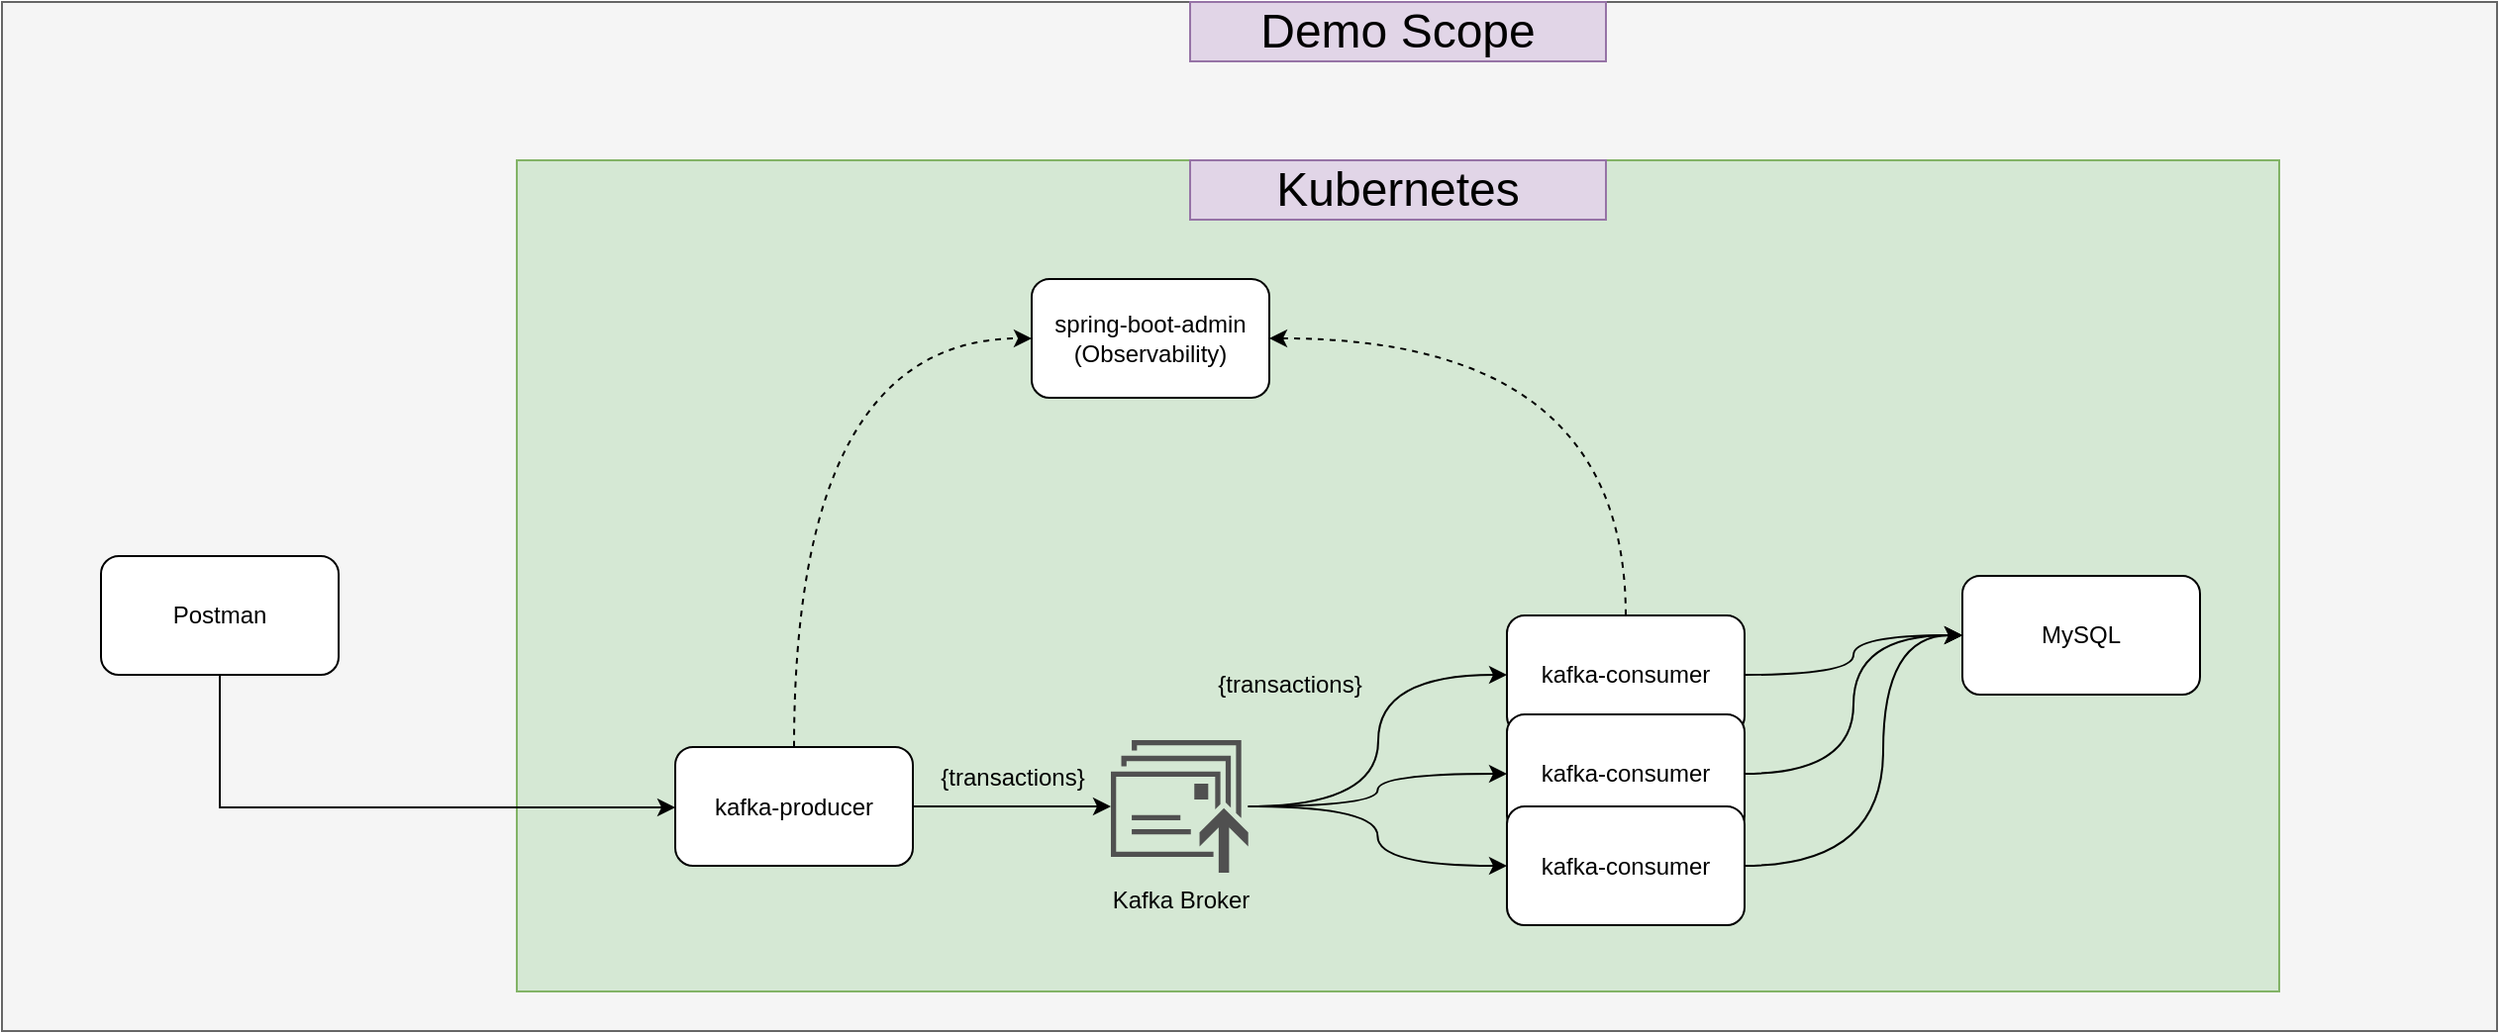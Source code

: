 <mxfile version="24.0.8" type="device">
  <diagram id="B5xmJoYoDjX6h2zeoJ_x" name="KafkaDemo">
    <mxGraphModel dx="2604" dy="2041" grid="1" gridSize="10" guides="1" tooltips="1" connect="1" arrows="1" fold="1" page="1" pageScale="1" pageWidth="850" pageHeight="1100" math="0" shadow="0">
      <root>
        <mxCell id="0" />
        <mxCell id="1" parent="0" />
        <mxCell id="egA4y2zO-6iai0hBFW7C-6" value="" style="rounded=0;whiteSpace=wrap;html=1;fillColor=#f5f5f5;strokeColor=#666666;fontColor=#333333;" parent="1" vertex="1">
          <mxGeometry x="-180" y="-120" width="1260" height="520" as="geometry" />
        </mxCell>
        <mxCell id="egA4y2zO-6iai0hBFW7C-1" value="" style="rounded=0;whiteSpace=wrap;html=1;fillColor=#d5e8d4;strokeColor=#82b366;" parent="1" vertex="1">
          <mxGeometry x="80" y="-40" width="890" height="420" as="geometry" />
        </mxCell>
        <mxCell id="ztFP1_txOAihukqQjzu--5" style="edgeStyle=orthogonalEdgeStyle;rounded=0;orthogonalLoop=1;jettySize=auto;html=1;exitX=1;exitY=0.5;exitDx=0;exitDy=0;" parent="1" source="ztFP1_txOAihukqQjzu--1" target="hUXtF6jyJElNMO1gw3u4-1" edge="1">
          <mxGeometry relative="1" as="geometry">
            <mxPoint x="350" y="290" as="targetPoint" />
          </mxGeometry>
        </mxCell>
        <mxCell id="egA4y2zO-6iai0hBFW7C-9" style="edgeStyle=orthogonalEdgeStyle;rounded=0;orthogonalLoop=1;jettySize=auto;html=1;exitX=0.5;exitY=0;exitDx=0;exitDy=0;entryX=0;entryY=0.5;entryDx=0;entryDy=0;curved=1;dashed=1;" parent="1" source="ztFP1_txOAihukqQjzu--1" target="egA4y2zO-6iai0hBFW7C-8" edge="1">
          <mxGeometry relative="1" as="geometry" />
        </mxCell>
        <mxCell id="ztFP1_txOAihukqQjzu--1" value="kafka-producer" style="rounded=1;whiteSpace=wrap;html=1;" parent="1" vertex="1">
          <mxGeometry x="160" y="256.5" width="120" height="60" as="geometry" />
        </mxCell>
        <mxCell id="ztFP1_txOAihukqQjzu--4" style="edgeStyle=orthogonalEdgeStyle;rounded=0;orthogonalLoop=1;jettySize=auto;html=1;entryX=0;entryY=0.5;entryDx=0;entryDy=0;curved=1;" parent="1" source="hUXtF6jyJElNMO1gw3u4-1" target="ztFP1_txOAihukqQjzu--3" edge="1">
          <mxGeometry relative="1" as="geometry">
            <mxPoint x="470" y="290" as="sourcePoint" />
            <Array as="points">
              <mxPoint x="515" y="287" />
              <mxPoint x="515" y="220" />
            </Array>
          </mxGeometry>
        </mxCell>
        <mxCell id="ztFP1_txOAihukqQjzu--7" style="edgeStyle=orthogonalEdgeStyle;rounded=0;orthogonalLoop=1;jettySize=auto;html=1;exitX=1;exitY=0.5;exitDx=0;exitDy=0;entryX=0;entryY=0.5;entryDx=0;entryDy=0;curved=1;" parent="1" source="ztFP1_txOAihukqQjzu--3" target="ztFP1_txOAihukqQjzu--6" edge="1">
          <mxGeometry relative="1" as="geometry" />
        </mxCell>
        <mxCell id="egA4y2zO-6iai0hBFW7C-10" style="edgeStyle=orthogonalEdgeStyle;rounded=0;orthogonalLoop=1;jettySize=auto;html=1;exitX=0.5;exitY=0;exitDx=0;exitDy=0;entryX=1;entryY=0.5;entryDx=0;entryDy=0;curved=1;dashed=1;" parent="1" source="ztFP1_txOAihukqQjzu--3" target="egA4y2zO-6iai0hBFW7C-8" edge="1">
          <mxGeometry relative="1" as="geometry" />
        </mxCell>
        <mxCell id="ztFP1_txOAihukqQjzu--3" value="kafka-consumer" style="rounded=1;whiteSpace=wrap;html=1;" parent="1" vertex="1">
          <mxGeometry x="580" y="190" width="120" height="60" as="geometry" />
        </mxCell>
        <mxCell id="ztFP1_txOAihukqQjzu--6" value="MySQL" style="rounded=1;whiteSpace=wrap;html=1;" parent="1" vertex="1">
          <mxGeometry x="810" y="170" width="120" height="60" as="geometry" />
        </mxCell>
        <mxCell id="hUXtF6jyJElNMO1gw3u4-1" value="Kafka Broker" style="sketch=0;pointerEvents=1;shadow=0;dashed=0;html=1;strokeColor=none;fillColor=#505050;labelPosition=center;verticalLabelPosition=bottom;verticalAlign=top;outlineConnect=0;align=center;shape=mxgraph.office.communications.messages_queued;" parent="1" vertex="1">
          <mxGeometry x="380" y="253" width="69.35" height="67" as="geometry" />
        </mxCell>
        <mxCell id="egA4y2zO-6iai0hBFW7C-3" style="edgeStyle=orthogonalEdgeStyle;rounded=0;orthogonalLoop=1;jettySize=auto;html=1;exitX=0.5;exitY=1;exitDx=0;exitDy=0;" parent="1" source="egA4y2zO-6iai0hBFW7C-2" target="ztFP1_txOAihukqQjzu--1" edge="1">
          <mxGeometry relative="1" as="geometry">
            <Array as="points">
              <mxPoint x="-70" y="287" />
            </Array>
          </mxGeometry>
        </mxCell>
        <mxCell id="egA4y2zO-6iai0hBFW7C-2" value="Postman" style="rounded=1;whiteSpace=wrap;html=1;" parent="1" vertex="1">
          <mxGeometry x="-130" y="160" width="120" height="60" as="geometry" />
        </mxCell>
        <mxCell id="egA4y2zO-6iai0hBFW7C-5" value="Kubernetes" style="rounded=0;whiteSpace=wrap;html=1;fillColor=#e1d5e7;strokeColor=#9673a6;fontSize=24;" parent="1" vertex="1">
          <mxGeometry x="420" y="-40" width="210" height="30" as="geometry" />
        </mxCell>
        <mxCell id="egA4y2zO-6iai0hBFW7C-7" value="Demo Scope" style="rounded=0;whiteSpace=wrap;html=1;fillColor=#e1d5e7;strokeColor=#9673a6;fontSize=24;" parent="1" vertex="1">
          <mxGeometry x="420" y="-120" width="210" height="30" as="geometry" />
        </mxCell>
        <mxCell id="egA4y2zO-6iai0hBFW7C-8" value="spring-boot-admin&lt;div&gt;(Observability)&lt;/div&gt;" style="rounded=1;whiteSpace=wrap;html=1;" parent="1" vertex="1">
          <mxGeometry x="340" y="20" width="120" height="60" as="geometry" />
        </mxCell>
        <mxCell id="egA4y2zO-6iai0hBFW7C-11" value="{transactions}" style="text;html=1;align=center;verticalAlign=middle;resizable=0;points=[];autosize=1;strokeColor=none;fillColor=none;" parent="1" vertex="1">
          <mxGeometry x="280" y="256.5" width="100" height="30" as="geometry" />
        </mxCell>
        <mxCell id="egA4y2zO-6iai0hBFW7C-13" value="{transactions}" style="text;html=1;align=center;verticalAlign=middle;resizable=0;points=[];autosize=1;strokeColor=none;fillColor=none;" parent="1" vertex="1">
          <mxGeometry x="420" y="210" width="100" height="30" as="geometry" />
        </mxCell>
        <mxCell id="NzeANj764AHkSUizMDjv-5" style="edgeStyle=orthogonalEdgeStyle;rounded=0;orthogonalLoop=1;jettySize=auto;html=1;exitX=1;exitY=0.5;exitDx=0;exitDy=0;entryX=0;entryY=0.5;entryDx=0;entryDy=0;curved=1;" edge="1" parent="1" source="NzeANj764AHkSUizMDjv-3" target="ztFP1_txOAihukqQjzu--6">
          <mxGeometry relative="1" as="geometry" />
        </mxCell>
        <mxCell id="NzeANj764AHkSUizMDjv-7" style="edgeStyle=orthogonalEdgeStyle;rounded=0;orthogonalLoop=1;jettySize=auto;html=1;exitX=0;exitY=0.5;exitDx=0;exitDy=0;curved=1;startArrow=classic;startFill=1;endArrow=none;endFill=0;" edge="1" parent="1" source="NzeANj764AHkSUizMDjv-3" target="hUXtF6jyJElNMO1gw3u4-1">
          <mxGeometry relative="1" as="geometry" />
        </mxCell>
        <mxCell id="NzeANj764AHkSUizMDjv-3" value="kafka-consumer" style="rounded=1;whiteSpace=wrap;html=1;" vertex="1" parent="1">
          <mxGeometry x="580" y="240" width="120" height="60" as="geometry" />
        </mxCell>
        <mxCell id="NzeANj764AHkSUizMDjv-6" style="edgeStyle=orthogonalEdgeStyle;rounded=0;orthogonalLoop=1;jettySize=auto;html=1;exitX=1;exitY=0.5;exitDx=0;exitDy=0;entryX=0;entryY=0.5;entryDx=0;entryDy=0;curved=1;" edge="1" parent="1" source="NzeANj764AHkSUizMDjv-4" target="ztFP1_txOAihukqQjzu--6">
          <mxGeometry relative="1" as="geometry">
            <mxPoint x="820" y="200" as="targetPoint" />
            <Array as="points">
              <mxPoint x="770" y="317" />
              <mxPoint x="770" y="200" />
            </Array>
          </mxGeometry>
        </mxCell>
        <mxCell id="NzeANj764AHkSUizMDjv-8" style="edgeStyle=orthogonalEdgeStyle;rounded=0;orthogonalLoop=1;jettySize=auto;html=1;exitX=0;exitY=0.5;exitDx=0;exitDy=0;curved=1;startArrow=classic;startFill=1;endArrow=none;endFill=0;" edge="1" parent="1" source="NzeANj764AHkSUizMDjv-4" target="hUXtF6jyJElNMO1gw3u4-1">
          <mxGeometry relative="1" as="geometry" />
        </mxCell>
        <mxCell id="NzeANj764AHkSUizMDjv-4" value="kafka-consumer" style="rounded=1;whiteSpace=wrap;html=1;" vertex="1" parent="1">
          <mxGeometry x="580" y="286.5" width="120" height="60" as="geometry" />
        </mxCell>
      </root>
    </mxGraphModel>
  </diagram>
</mxfile>
